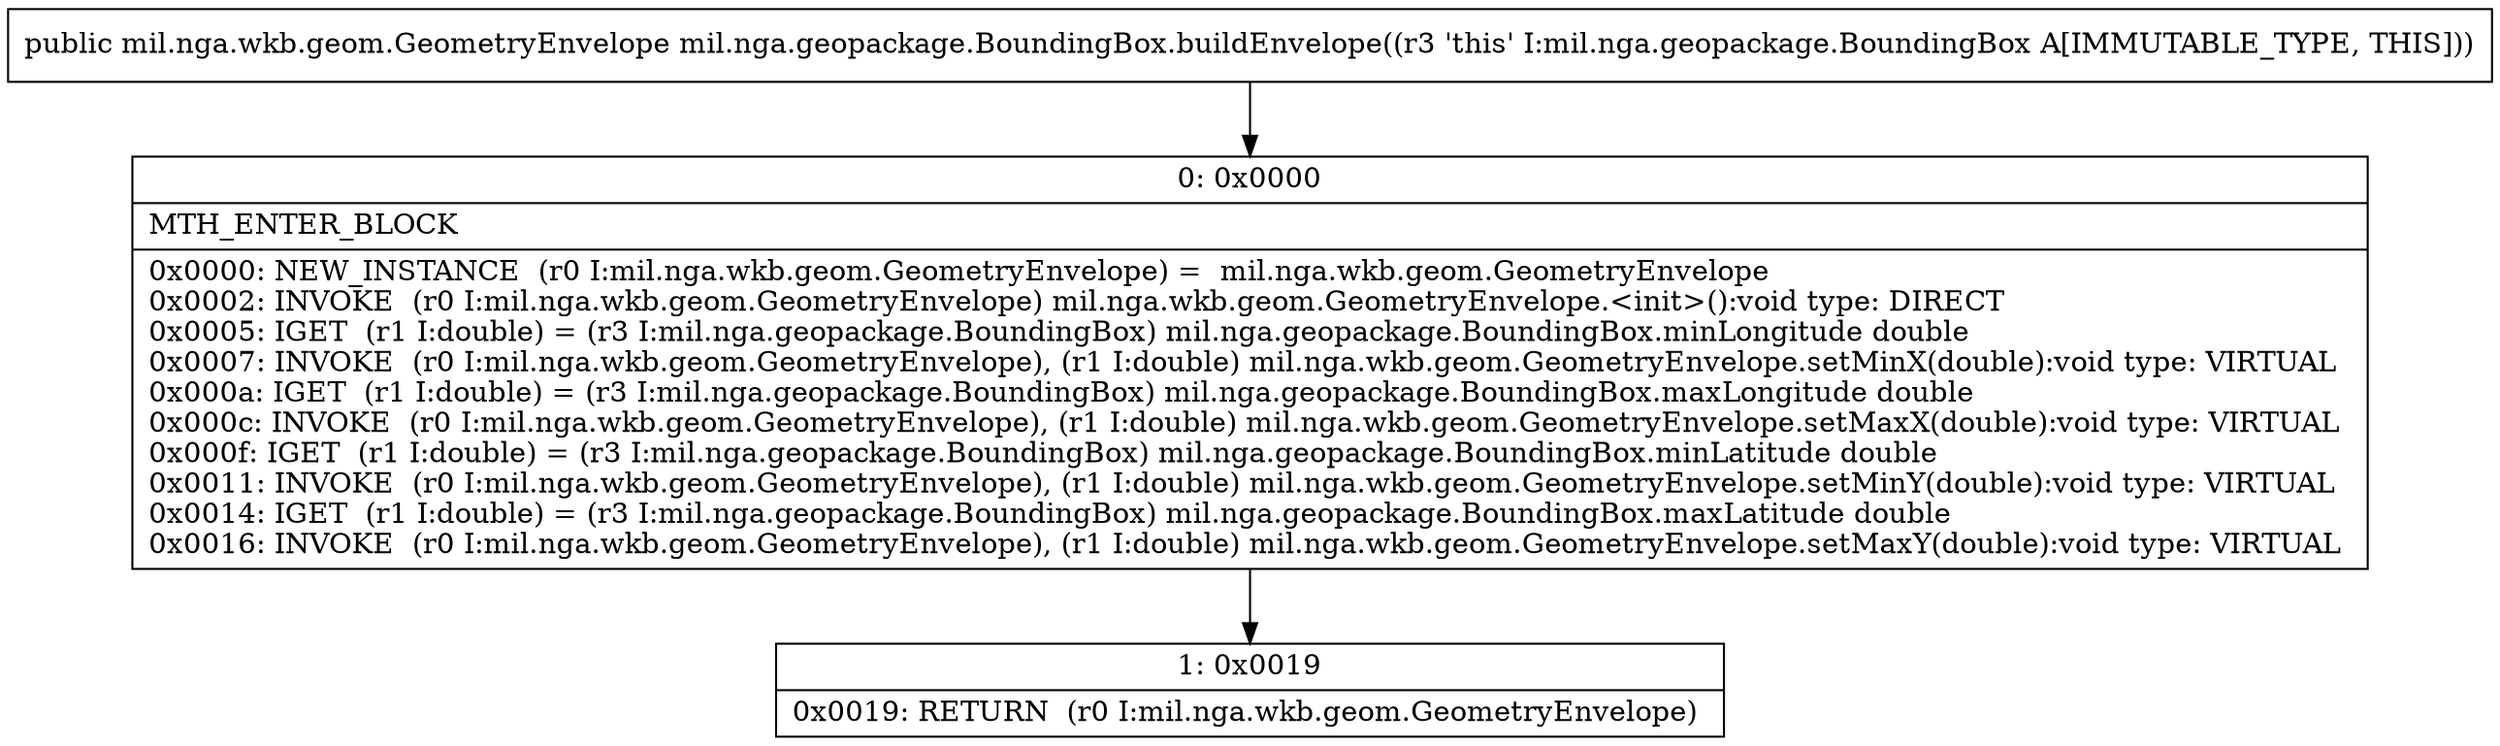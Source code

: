digraph "CFG formil.nga.geopackage.BoundingBox.buildEnvelope()Lmil\/nga\/wkb\/geom\/GeometryEnvelope;" {
Node_0 [shape=record,label="{0\:\ 0x0000|MTH_ENTER_BLOCK\l|0x0000: NEW_INSTANCE  (r0 I:mil.nga.wkb.geom.GeometryEnvelope) =  mil.nga.wkb.geom.GeometryEnvelope \l0x0002: INVOKE  (r0 I:mil.nga.wkb.geom.GeometryEnvelope) mil.nga.wkb.geom.GeometryEnvelope.\<init\>():void type: DIRECT \l0x0005: IGET  (r1 I:double) = (r3 I:mil.nga.geopackage.BoundingBox) mil.nga.geopackage.BoundingBox.minLongitude double \l0x0007: INVOKE  (r0 I:mil.nga.wkb.geom.GeometryEnvelope), (r1 I:double) mil.nga.wkb.geom.GeometryEnvelope.setMinX(double):void type: VIRTUAL \l0x000a: IGET  (r1 I:double) = (r3 I:mil.nga.geopackage.BoundingBox) mil.nga.geopackage.BoundingBox.maxLongitude double \l0x000c: INVOKE  (r0 I:mil.nga.wkb.geom.GeometryEnvelope), (r1 I:double) mil.nga.wkb.geom.GeometryEnvelope.setMaxX(double):void type: VIRTUAL \l0x000f: IGET  (r1 I:double) = (r3 I:mil.nga.geopackage.BoundingBox) mil.nga.geopackage.BoundingBox.minLatitude double \l0x0011: INVOKE  (r0 I:mil.nga.wkb.geom.GeometryEnvelope), (r1 I:double) mil.nga.wkb.geom.GeometryEnvelope.setMinY(double):void type: VIRTUAL \l0x0014: IGET  (r1 I:double) = (r3 I:mil.nga.geopackage.BoundingBox) mil.nga.geopackage.BoundingBox.maxLatitude double \l0x0016: INVOKE  (r0 I:mil.nga.wkb.geom.GeometryEnvelope), (r1 I:double) mil.nga.wkb.geom.GeometryEnvelope.setMaxY(double):void type: VIRTUAL \l}"];
Node_1 [shape=record,label="{1\:\ 0x0019|0x0019: RETURN  (r0 I:mil.nga.wkb.geom.GeometryEnvelope) \l}"];
MethodNode[shape=record,label="{public mil.nga.wkb.geom.GeometryEnvelope mil.nga.geopackage.BoundingBox.buildEnvelope((r3 'this' I:mil.nga.geopackage.BoundingBox A[IMMUTABLE_TYPE, THIS])) }"];
MethodNode -> Node_0;
Node_0 -> Node_1;
}

